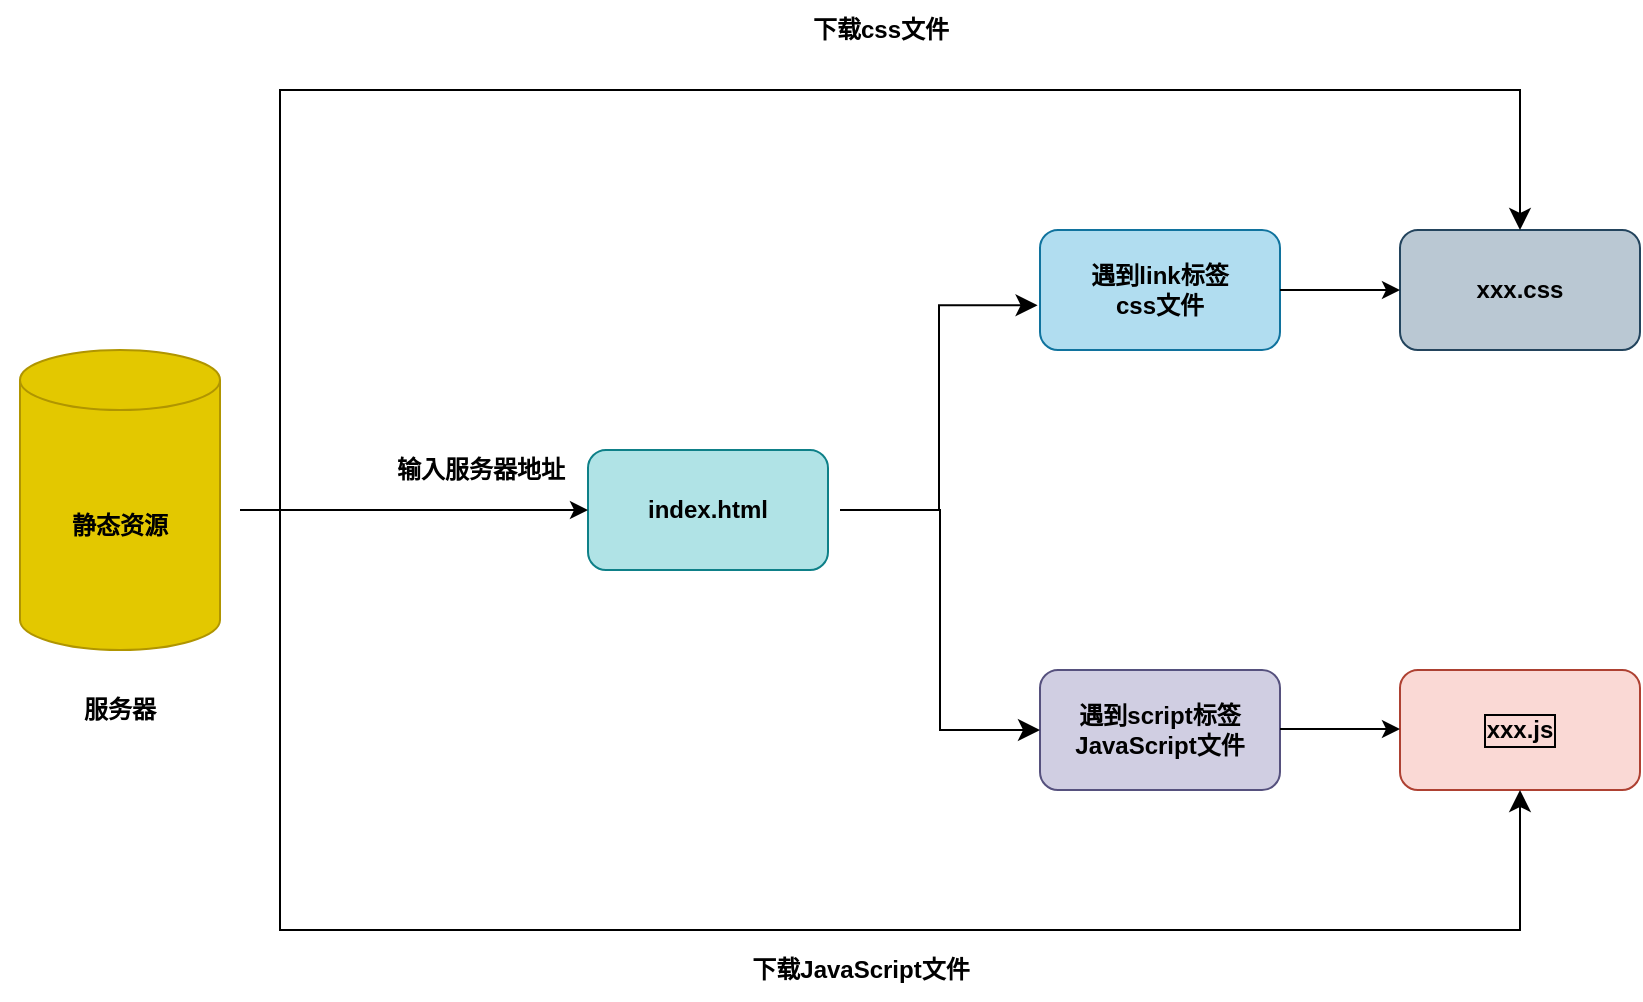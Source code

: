 <mxfile>
    <diagram id="aiBM2nW34-zA3hbzSCwp" name="第 1 页">
        <mxGraphModel dx="1002" dy="562" grid="0" gridSize="10" guides="1" tooltips="1" connect="1" arrows="1" fold="1" page="1" pageScale="1" pageWidth="827" pageHeight="1169" background="#ffffff" math="0" shadow="0">
            <root>
                <mxCell id="0"/>
                <mxCell id="1" parent="0"/>
                <mxCell id="2" value="&lt;b&gt;静态资源&lt;/b&gt;" style="shape=cylinder3;whiteSpace=wrap;html=1;boundedLbl=1;backgroundOutline=1;size=15;fillColor=#e3c800;strokeColor=#B09500;fontColor=#000000;" vertex="1" parent="1">
                    <mxGeometry x="10" y="220" width="100" height="150" as="geometry"/>
                </mxCell>
                <mxCell id="5" value="&lt;b&gt;服务器&lt;/b&gt;" style="rounded=0;whiteSpace=wrap;html=1;glass=0;labelBackgroundColor=none;labelBorderColor=none;fontColor=#000000;fillColor=none;gradientColor=none;strokeColor=none;" vertex="1" parent="1">
                    <mxGeometry y="370" width="120" height="60" as="geometry"/>
                </mxCell>
                <mxCell id="6" value="&lt;b&gt;index.html&lt;/b&gt;" style="rounded=1;whiteSpace=wrap;html=1;glass=0;labelBackgroundColor=none;labelBorderColor=none;fillColor=#b0e3e6;strokeColor=#0e8088;fontColor=#000000;" vertex="1" parent="1">
                    <mxGeometry x="294" y="270" width="120" height="60" as="geometry"/>
                </mxCell>
                <mxCell id="7" value="遇到link标签&lt;br&gt;css文件" style="rounded=1;whiteSpace=wrap;html=1;glass=0;labelBackgroundColor=none;labelBorderColor=none;fillColor=#b1ddf0;strokeColor=#10739e;fontColor=#000000;fontStyle=1" vertex="1" parent="1">
                    <mxGeometry x="520" y="160" width="120" height="60" as="geometry"/>
                </mxCell>
                <mxCell id="8" value="遇到script标签JavaScript文件" style="rounded=1;whiteSpace=wrap;html=1;glass=0;labelBackgroundColor=none;labelBorderColor=none;fillColor=#d0cee2;strokeColor=#56517e;fontStyle=1;fontColor=#000000;" vertex="1" parent="1">
                    <mxGeometry x="520" y="380" width="120" height="60" as="geometry"/>
                </mxCell>
                <mxCell id="9" value="xxx.js" style="rounded=1;whiteSpace=wrap;html=1;glass=0;labelBackgroundColor=none;labelBorderColor=default;fillColor=#fad9d5;strokeColor=#ae4132;fontStyle=1;fontColor=#000000;" vertex="1" parent="1">
                    <mxGeometry x="700" y="380" width="120" height="60" as="geometry"/>
                </mxCell>
                <mxCell id="10" value="xxx.css" style="rounded=1;whiteSpace=wrap;html=1;glass=0;labelBackgroundColor=none;labelBorderColor=none;fillColor=#bac8d3;strokeColor=#23445d;fontColor=#000000;fontStyle=1" vertex="1" parent="1">
                    <mxGeometry x="700" y="160" width="120" height="60" as="geometry"/>
                </mxCell>
                <mxCell id="12" value="" style="endArrow=classic;html=1;fontColor=#000000;labelBorderColor=#000000;shadow=0;strokeColor=#000000;jumpSize=11;entryX=0;entryY=0.5;entryDx=0;entryDy=0;arcSize=29;" edge="1" parent="1" target="6">
                    <mxGeometry width="50" height="50" relative="1" as="geometry">
                        <mxPoint x="120" y="300" as="sourcePoint"/>
                        <mxPoint x="220" y="300" as="targetPoint"/>
                    </mxGeometry>
                </mxCell>
                <mxCell id="13" value="" style="edgeStyle=elbowEdgeStyle;elbow=vertical;endArrow=classic;html=1;curved=0;rounded=0;endSize=8;startSize=8;shadow=0;labelBorderColor=#000000;sketch=0;strokeColor=#000000;fontColor=#000000;jumpSize=11;entryX=0.5;entryY=0;entryDx=0;entryDy=0;" edge="1" parent="1" target="10">
                    <mxGeometry width="50" height="50" relative="1" as="geometry">
                        <mxPoint x="140" y="300" as="sourcePoint"/>
                        <mxPoint x="540" y="250" as="targetPoint"/>
                        <Array as="points">
                            <mxPoint x="460" y="90"/>
                        </Array>
                    </mxGeometry>
                </mxCell>
                <mxCell id="14" value="输入服务器地址" style="text;html=1;align=center;verticalAlign=middle;resizable=0;points=[];autosize=1;strokeColor=none;fillColor=none;fontColor=#000000;fontStyle=1" vertex="1" parent="1">
                    <mxGeometry x="185" y="265" width="110" height="30" as="geometry"/>
                </mxCell>
                <mxCell id="15" value="" style="edgeStyle=elbowEdgeStyle;elbow=vertical;endArrow=classic;html=1;curved=0;rounded=0;endSize=8;startSize=8;shadow=0;labelBorderColor=#000000;sketch=0;strokeColor=#000000;fontColor=#000000;jumpSize=11;entryX=0.5;entryY=1;entryDx=0;entryDy=0;" edge="1" parent="1" target="9">
                    <mxGeometry width="50" height="50" relative="1" as="geometry">
                        <mxPoint x="140" y="300" as="sourcePoint"/>
                        <mxPoint x="540" y="250" as="targetPoint"/>
                        <Array as="points">
                            <mxPoint x="470" y="510"/>
                        </Array>
                    </mxGeometry>
                </mxCell>
                <mxCell id="16" value="下载JavaScript文件" style="text;html=1;align=center;verticalAlign=middle;resizable=0;points=[];autosize=1;strokeColor=none;fillColor=none;fontColor=#000000;fontStyle=1" vertex="1" parent="1">
                    <mxGeometry x="365" y="515" width="130" height="30" as="geometry"/>
                </mxCell>
                <mxCell id="17" value="下载css文件" style="text;html=1;align=center;verticalAlign=middle;resizable=0;points=[];autosize=1;strokeColor=none;fillColor=none;fontColor=#000000;fontStyle=1" vertex="1" parent="1">
                    <mxGeometry x="395" y="45" width="90" height="30" as="geometry"/>
                </mxCell>
                <mxCell id="20" value="" style="edgeStyle=elbowEdgeStyle;elbow=horizontal;endArrow=classic;html=1;curved=0;rounded=0;endSize=8;startSize=8;shadow=0;labelBorderColor=#000000;sketch=0;strokeColor=#000000;fontColor=#000000;jumpSize=11;entryX=-0.01;entryY=0.627;entryDx=0;entryDy=0;entryPerimeter=0;" edge="1" parent="1" target="7">
                    <mxGeometry width="50" height="50" relative="1" as="geometry">
                        <mxPoint x="420" y="300" as="sourcePoint"/>
                        <mxPoint x="495" y="245" as="targetPoint"/>
                    </mxGeometry>
                </mxCell>
                <mxCell id="21" value="" style="edgeStyle=elbowEdgeStyle;elbow=horizontal;endArrow=classic;html=1;curved=0;rounded=0;endSize=8;startSize=8;shadow=0;labelBorderColor=#000000;sketch=0;strokeColor=#000000;fontColor=#000000;jumpSize=11;entryX=0;entryY=0.5;entryDx=0;entryDy=0;" edge="1" parent="1" target="8">
                    <mxGeometry width="50" height="50" relative="1" as="geometry">
                        <mxPoint x="420" y="300" as="sourcePoint"/>
                        <mxPoint x="528.8" y="207.62" as="targetPoint"/>
                    </mxGeometry>
                </mxCell>
                <mxCell id="22" value="" style="endArrow=classic;html=1;shadow=0;labelBorderColor=#000000;sketch=0;strokeColor=#000000;fontColor=#000000;jumpSize=11;exitX=1;exitY=0.5;exitDx=0;exitDy=0;entryX=0;entryY=0.5;entryDx=0;entryDy=0;" edge="1" parent="1" source="7" target="10">
                    <mxGeometry width="50" height="50" relative="1" as="geometry">
                        <mxPoint x="490" y="300" as="sourcePoint"/>
                        <mxPoint x="540" y="250" as="targetPoint"/>
                    </mxGeometry>
                </mxCell>
                <mxCell id="23" value="" style="endArrow=classic;html=1;shadow=0;labelBorderColor=#000000;sketch=0;strokeColor=#000000;fontColor=#000000;jumpSize=11;exitX=1;exitY=0.5;exitDx=0;exitDy=0;entryX=0;entryY=0.5;entryDx=0;entryDy=0;" edge="1" parent="1">
                    <mxGeometry width="50" height="50" relative="1" as="geometry">
                        <mxPoint x="640" y="409.5" as="sourcePoint"/>
                        <mxPoint x="700" y="409.5" as="targetPoint"/>
                        <Array as="points">
                            <mxPoint x="670" y="409.5"/>
                        </Array>
                    </mxGeometry>
                </mxCell>
            </root>
        </mxGraphModel>
    </diagram>
</mxfile>